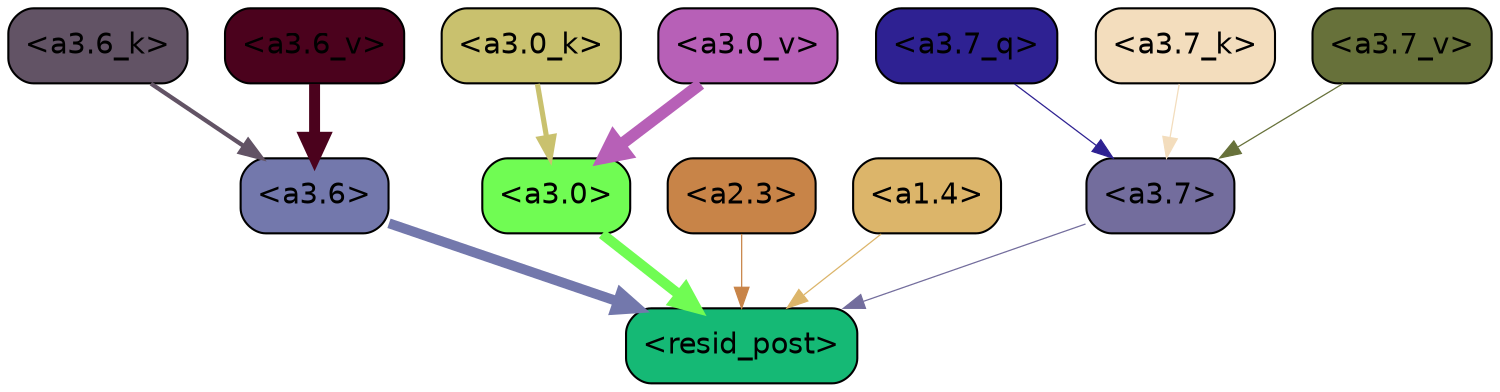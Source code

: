 strict digraph "" {
	graph [bgcolor=transparent,
		layout=dot,
		overlap=false,
		splines=true
	];
	"<a3.7>"	[color=black,
		fillcolor="#736d9d",
		fontname=Helvetica,
		shape=box,
		style="filled, rounded"];
	"<resid_post>"	[color=black,
		fillcolor="#15b975",
		fontname=Helvetica,
		shape=box,
		style="filled, rounded"];
	"<a3.7>" -> "<resid_post>"	[color="#736d9d",
		penwidth=0.6];
	"<a3.6>"	[color=black,
		fillcolor="#7378ac",
		fontname=Helvetica,
		shape=box,
		style="filled, rounded"];
	"<a3.6>" -> "<resid_post>"	[color="#7378ac",
		penwidth=4.753257989883423];
	"<a3.0>"	[color=black,
		fillcolor="#70fc53",
		fontname=Helvetica,
		shape=box,
		style="filled, rounded"];
	"<a3.0>" -> "<resid_post>"	[color="#70fc53",
		penwidth=4.90053927898407];
	"<a2.3>"	[color=black,
		fillcolor="#c88448",
		fontname=Helvetica,
		shape=box,
		style="filled, rounded"];
	"<a2.3>" -> "<resid_post>"	[color="#c88448",
		penwidth=0.6];
	"<a1.4>"	[color=black,
		fillcolor="#dcb56a",
		fontname=Helvetica,
		shape=box,
		style="filled, rounded"];
	"<a1.4>" -> "<resid_post>"	[color="#dcb56a",
		penwidth=0.6];
	"<a3.7_q>"	[color=black,
		fillcolor="#2e2192",
		fontname=Helvetica,
		shape=box,
		style="filled, rounded"];
	"<a3.7_q>" -> "<a3.7>"	[color="#2e2192",
		penwidth=0.6];
	"<a3.7_k>"	[color=black,
		fillcolor="#f3ddbd",
		fontname=Helvetica,
		shape=box,
		style="filled, rounded"];
	"<a3.7_k>" -> "<a3.7>"	[color="#f3ddbd",
		penwidth=0.6];
	"<a3.6_k>"	[color=black,
		fillcolor="#625365",
		fontname=Helvetica,
		shape=box,
		style="filled, rounded"];
	"<a3.6_k>" -> "<a3.6>"	[color="#625365",
		penwidth=2.048597991466522];
	"<a3.0_k>"	[color=black,
		fillcolor="#c9c16e",
		fontname=Helvetica,
		shape=box,
		style="filled, rounded"];
	"<a3.0_k>" -> "<a3.0>"	[color="#c9c16e",
		penwidth=2.476402521133423];
	"<a3.7_v>"	[color=black,
		fillcolor="#67713a",
		fontname=Helvetica,
		shape=box,
		style="filled, rounded"];
	"<a3.7_v>" -> "<a3.7>"	[color="#67713a",
		penwidth=0.6];
	"<a3.6_v>"	[color=black,
		fillcolor="#4b021d",
		fontname=Helvetica,
		shape=box,
		style="filled, rounded"];
	"<a3.6_v>" -> "<a3.6>"	[color="#4b021d",
		penwidth=5.2550448179244995];
	"<a3.0_v>"	[color=black,
		fillcolor="#b760b7",
		fontname=Helvetica,
		shape=box,
		style="filled, rounded"];
	"<a3.0_v>" -> "<a3.0>"	[color="#b760b7",
		penwidth=5.652270674705505];
}
